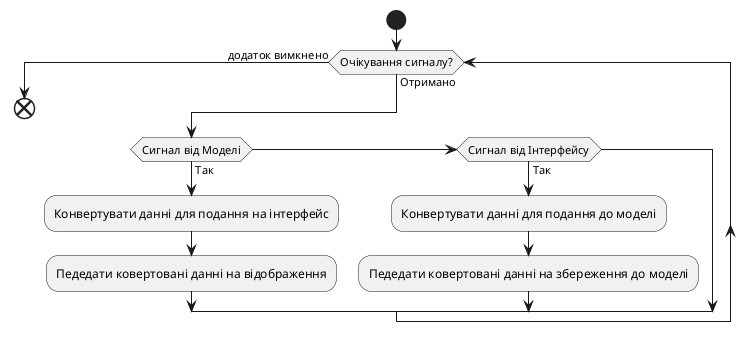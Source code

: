 @startuml

start

while (Очікування сигналу?) is (Отримано)

if (Сигнал від Моделі) then (Так)
	:Конвертувати данні для подання на інтерфейс;
	:Педедати ковертовані данні на відображення;
else if (Сигнал від Інтерфейсу) then (Так)
	:Конвертувати данні для подання до моделі;
	:Педедати ковертовані данні на збереження до моделі;
endif

endwhile (додаток вимкнено)


end

@enduml